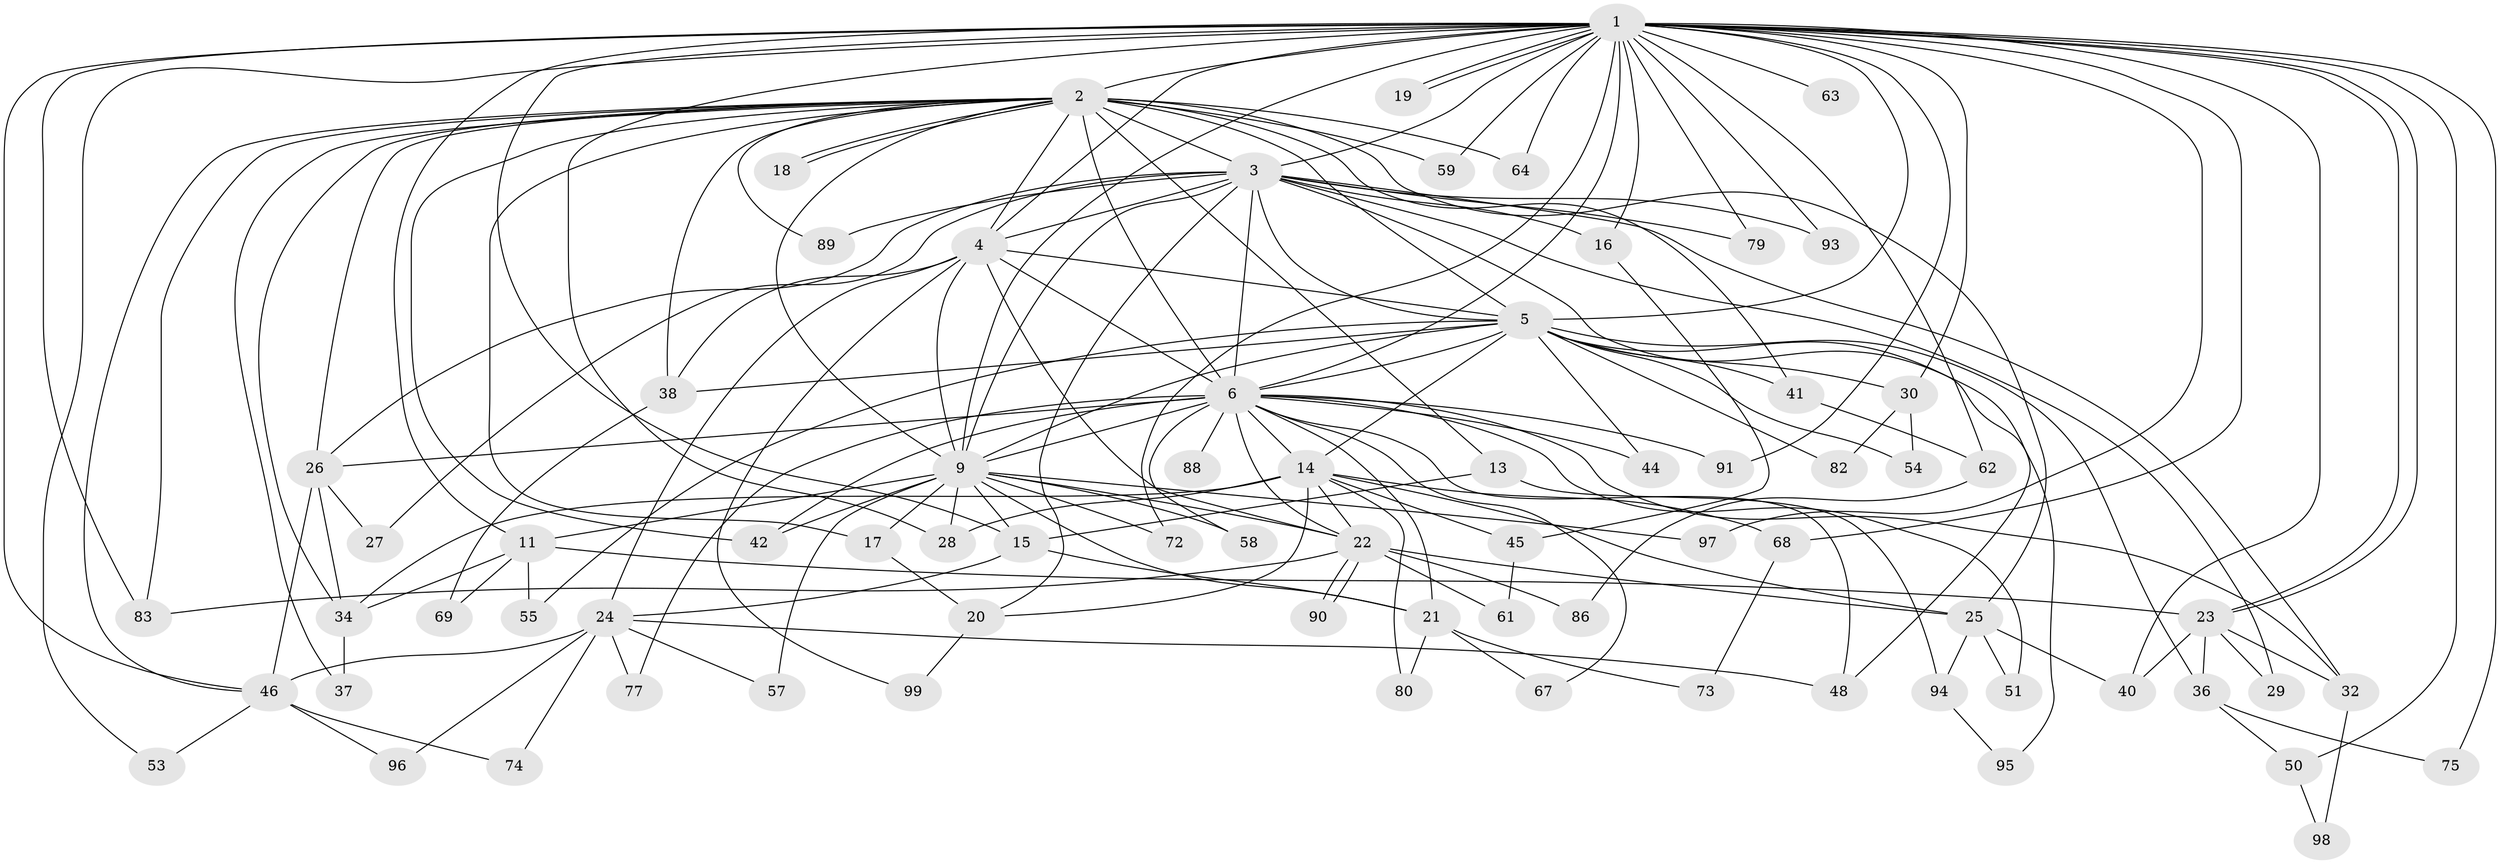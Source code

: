 // original degree distribution, {29: 0.01, 18: 0.03, 19: 0.01, 12: 0.02, 16: 0.01, 17: 0.01, 20: 0.01, 6: 0.03, 10: 0.02, 4: 0.09, 8: 0.01, 5: 0.03, 3: 0.2, 2: 0.5, 7: 0.02}
// Generated by graph-tools (version 1.1) at 2025/11/02/21/25 10:11:07]
// undirected, 74 vertices, 171 edges
graph export_dot {
graph [start="1"]
  node [color=gray90,style=filled];
  1 [super="+12"];
  2 [super="+10"];
  3 [super="+31"];
  4 [super="+85"];
  5 [super="+8"];
  6 [super="+7"];
  9 [super="+81"];
  11 [super="+92"];
  13;
  14 [super="+35"];
  15 [super="+33"];
  16;
  17 [super="+87"];
  18;
  19;
  20 [super="+78"];
  21 [super="+39"];
  22 [super="+43"];
  23;
  24 [super="+52"];
  25 [super="+76"];
  26 [super="+70"];
  27;
  28 [super="+66"];
  29;
  30 [super="+47"];
  32 [super="+56"];
  34 [super="+71"];
  36;
  37;
  38 [super="+65"];
  40 [super="+84"];
  41;
  42;
  44;
  45;
  46 [super="+49"];
  48 [super="+60"];
  50;
  51;
  53;
  54;
  55;
  57;
  58;
  59;
  61;
  62;
  63;
  64;
  67;
  68;
  69;
  72;
  73;
  74;
  75;
  77;
  79;
  80;
  82;
  83 [super="+100"];
  86;
  88;
  89;
  90;
  91;
  93;
  94;
  95;
  96;
  97;
  98;
  99;
  1 -- 2 [weight=2];
  1 -- 3 [weight=2];
  1 -- 4;
  1 -- 5 [weight=2];
  1 -- 6 [weight=3];
  1 -- 9;
  1 -- 11;
  1 -- 15;
  1 -- 19;
  1 -- 19;
  1 -- 23;
  1 -- 23;
  1 -- 59;
  1 -- 62;
  1 -- 63 [weight=2];
  1 -- 64;
  1 -- 68;
  1 -- 72;
  1 -- 75;
  1 -- 79;
  1 -- 91;
  1 -- 97;
  1 -- 16;
  1 -- 50;
  1 -- 83;
  1 -- 53;
  1 -- 93;
  1 -- 30;
  1 -- 46;
  1 -- 40;
  1 -- 28;
  2 -- 3 [weight=2];
  2 -- 4 [weight=2];
  2 -- 5 [weight=4];
  2 -- 6 [weight=4];
  2 -- 9 [weight=2];
  2 -- 18;
  2 -- 18;
  2 -- 25;
  2 -- 37;
  2 -- 38;
  2 -- 41;
  2 -- 59;
  2 -- 64;
  2 -- 89;
  2 -- 34;
  2 -- 42;
  2 -- 13;
  2 -- 46;
  2 -- 17 [weight=2];
  2 -- 83;
  2 -- 26;
  3 -- 4;
  3 -- 5 [weight=2];
  3 -- 6 [weight=2];
  3 -- 9;
  3 -- 16;
  3 -- 20;
  3 -- 26;
  3 -- 27;
  3 -- 29;
  3 -- 79;
  3 -- 89;
  3 -- 93;
  3 -- 32;
  3 -- 48;
  4 -- 5 [weight=2];
  4 -- 6 [weight=2];
  4 -- 9;
  4 -- 24;
  4 -- 38;
  4 -- 99;
  4 -- 22;
  5 -- 6 [weight=4];
  5 -- 9 [weight=2];
  5 -- 30 [weight=2];
  5 -- 54;
  5 -- 55;
  5 -- 14;
  5 -- 82;
  5 -- 95;
  5 -- 36;
  5 -- 41;
  5 -- 44;
  5 -- 38;
  6 -- 9 [weight=2];
  6 -- 14;
  6 -- 21;
  6 -- 22;
  6 -- 32;
  6 -- 51;
  6 -- 58;
  6 -- 67;
  6 -- 88 [weight=2];
  6 -- 91;
  6 -- 77;
  6 -- 26;
  6 -- 42;
  6 -- 44;
  6 -- 48;
  9 -- 11;
  9 -- 15;
  9 -- 17;
  9 -- 28;
  9 -- 57;
  9 -- 58;
  9 -- 72;
  9 -- 97;
  9 -- 42;
  9 -- 22;
  9 -- 21;
  11 -- 34;
  11 -- 55;
  11 -- 69;
  11 -- 23;
  13 -- 94;
  13 -- 15;
  14 -- 20;
  14 -- 22;
  14 -- 28;
  14 -- 68;
  14 -- 80;
  14 -- 34;
  14 -- 45;
  14 -- 25;
  15 -- 21;
  15 -- 24;
  16 -- 45;
  17 -- 20;
  20 -- 99;
  21 -- 73;
  21 -- 80;
  21 -- 67;
  22 -- 25;
  22 -- 61;
  22 -- 83;
  22 -- 86;
  22 -- 90;
  22 -- 90;
  23 -- 29;
  23 -- 32;
  23 -- 36;
  23 -- 40;
  24 -- 48;
  24 -- 74;
  24 -- 77;
  24 -- 96;
  24 -- 57;
  24 -- 46;
  25 -- 40;
  25 -- 51;
  25 -- 94;
  26 -- 27;
  26 -- 46;
  26 -- 34;
  30 -- 54;
  30 -- 82;
  32 -- 98;
  34 -- 37;
  36 -- 50;
  36 -- 75;
  38 -- 69;
  41 -- 62;
  45 -- 61;
  46 -- 74;
  46 -- 96;
  46 -- 53;
  50 -- 98;
  62 -- 86;
  68 -- 73;
  94 -- 95;
}
